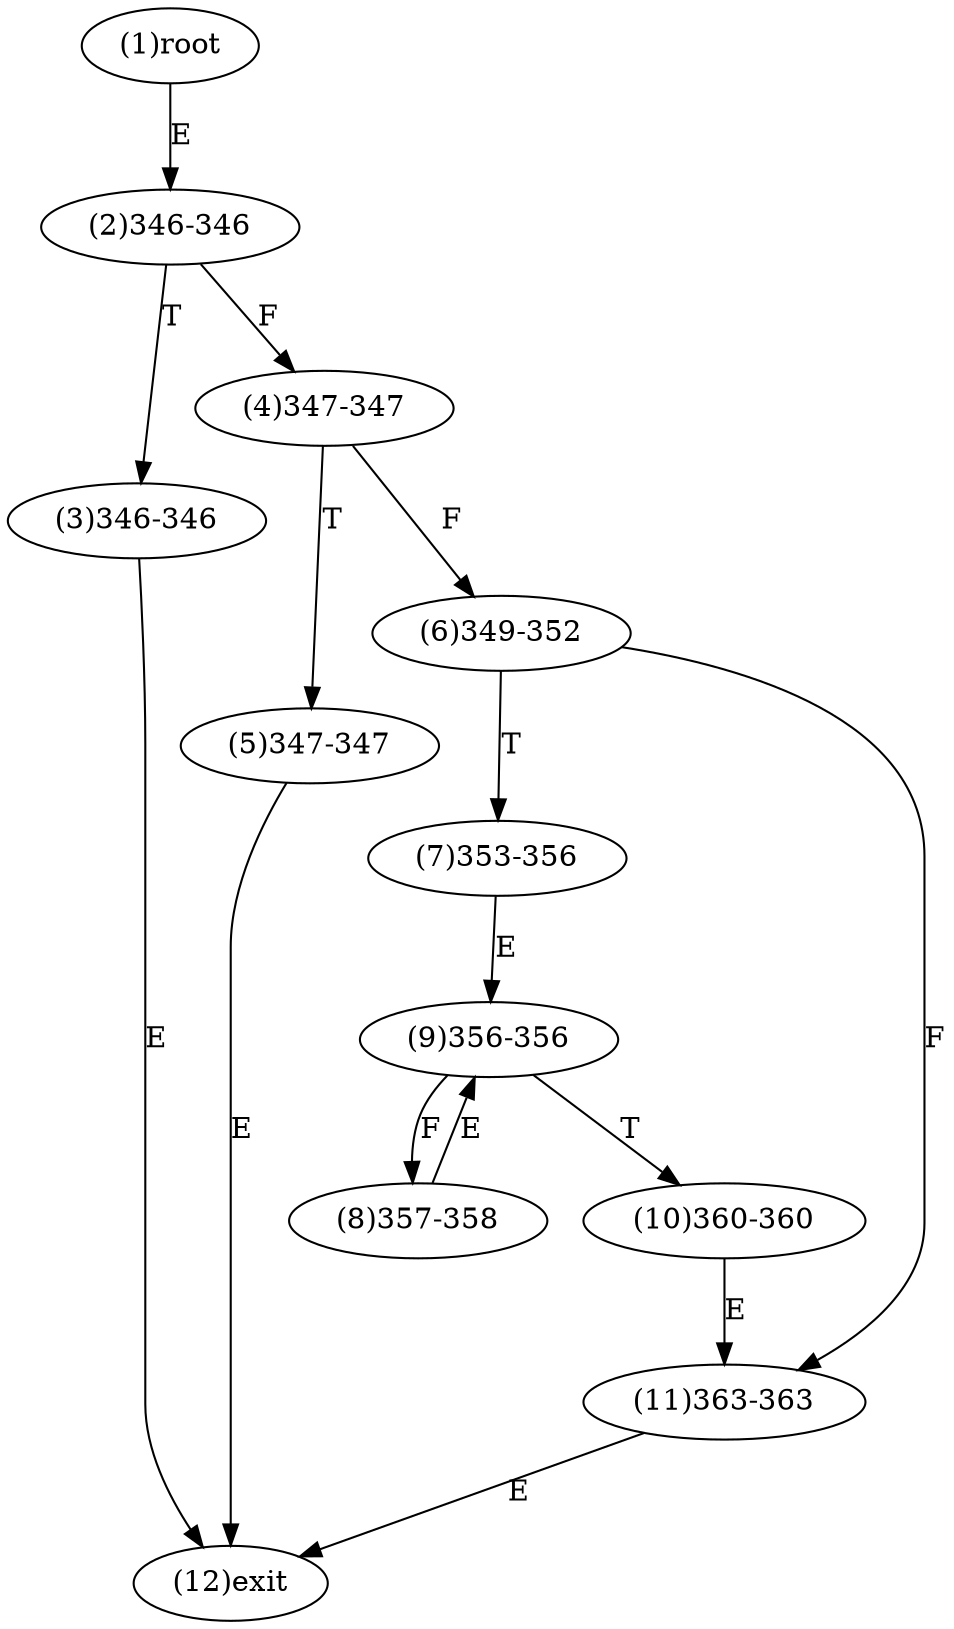 digraph "" { 
1[ label="(1)root"];
2[ label="(2)346-346"];
3[ label="(3)346-346"];
4[ label="(4)347-347"];
5[ label="(5)347-347"];
6[ label="(6)349-352"];
7[ label="(7)353-356"];
8[ label="(8)357-358"];
9[ label="(9)356-356"];
10[ label="(10)360-360"];
11[ label="(11)363-363"];
12[ label="(12)exit"];
1->2[ label="E"];
2->4[ label="F"];
2->3[ label="T"];
3->12[ label="E"];
4->6[ label="F"];
4->5[ label="T"];
5->12[ label="E"];
6->11[ label="F"];
6->7[ label="T"];
7->9[ label="E"];
8->9[ label="E"];
9->8[ label="F"];
9->10[ label="T"];
10->11[ label="E"];
11->12[ label="E"];
}